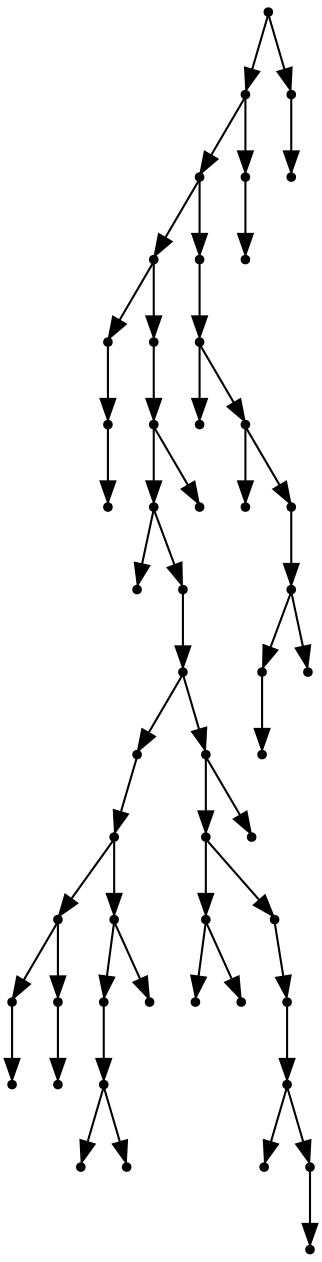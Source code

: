 digraph {
  52 [shape=point];
  49 [shape=point];
  46 [shape=point];
  35 [shape=point];
  2 [shape=point];
  1 [shape=point];
  0 [shape=point];
  34 [shape=point];
  33 [shape=point];
  31 [shape=point];
  3 [shape=point];
  30 [shape=point];
  29 [shape=point];
  16 [shape=point];
  15 [shape=point];
  8 [shape=point];
  5 [shape=point];
  4 [shape=point];
  7 [shape=point];
  6 [shape=point];
  14 [shape=point];
  12 [shape=point];
  11 [shape=point];
  9 [shape=point];
  10 [shape=point];
  13 [shape=point];
  28 [shape=point];
  26 [shape=point];
  19 [shape=point];
  17 [shape=point];
  18 [shape=point];
  25 [shape=point];
  24 [shape=point];
  23 [shape=point];
  20 [shape=point];
  22 [shape=point];
  21 [shape=point];
  27 [shape=point];
  32 [shape=point];
  45 [shape=point];
  44 [shape=point];
  36 [shape=point];
  43 [shape=point];
  37 [shape=point];
  42 [shape=point];
  41 [shape=point];
  39 [shape=point];
  38 [shape=point];
  40 [shape=point];
  48 [shape=point];
  47 [shape=point];
  51 [shape=point];
  50 [shape=point];
52 -> 49;
49 -> 46;
46 -> 35;
35 -> 2;
2 -> 1;
1 -> 0;
35 -> 34;
34 -> 33;
33 -> 31;
31 -> 3;
31 -> 30;
30 -> 29;
29 -> 16;
16 -> 15;
15 -> 8;
8 -> 5;
5 -> 4;
8 -> 7;
7 -> 6;
15 -> 14;
14 -> 12;
12 -> 11;
11 -> 9;
11 -> 10;
14 -> 13;
29 -> 28;
28 -> 26;
26 -> 19;
19 -> 17;
19 -> 18;
26 -> 25;
25 -> 24;
24 -> 23;
23 -> 20;
23 -> 22;
22 -> 21;
28 -> 27;
33 -> 32;
46 -> 45;
45 -> 44;
44 -> 36;
44 -> 43;
43 -> 37;
43 -> 42;
42 -> 41;
41 -> 39;
39 -> 38;
41 -> 40;
49 -> 48;
48 -> 47;
52 -> 51;
51 -> 50;
}

